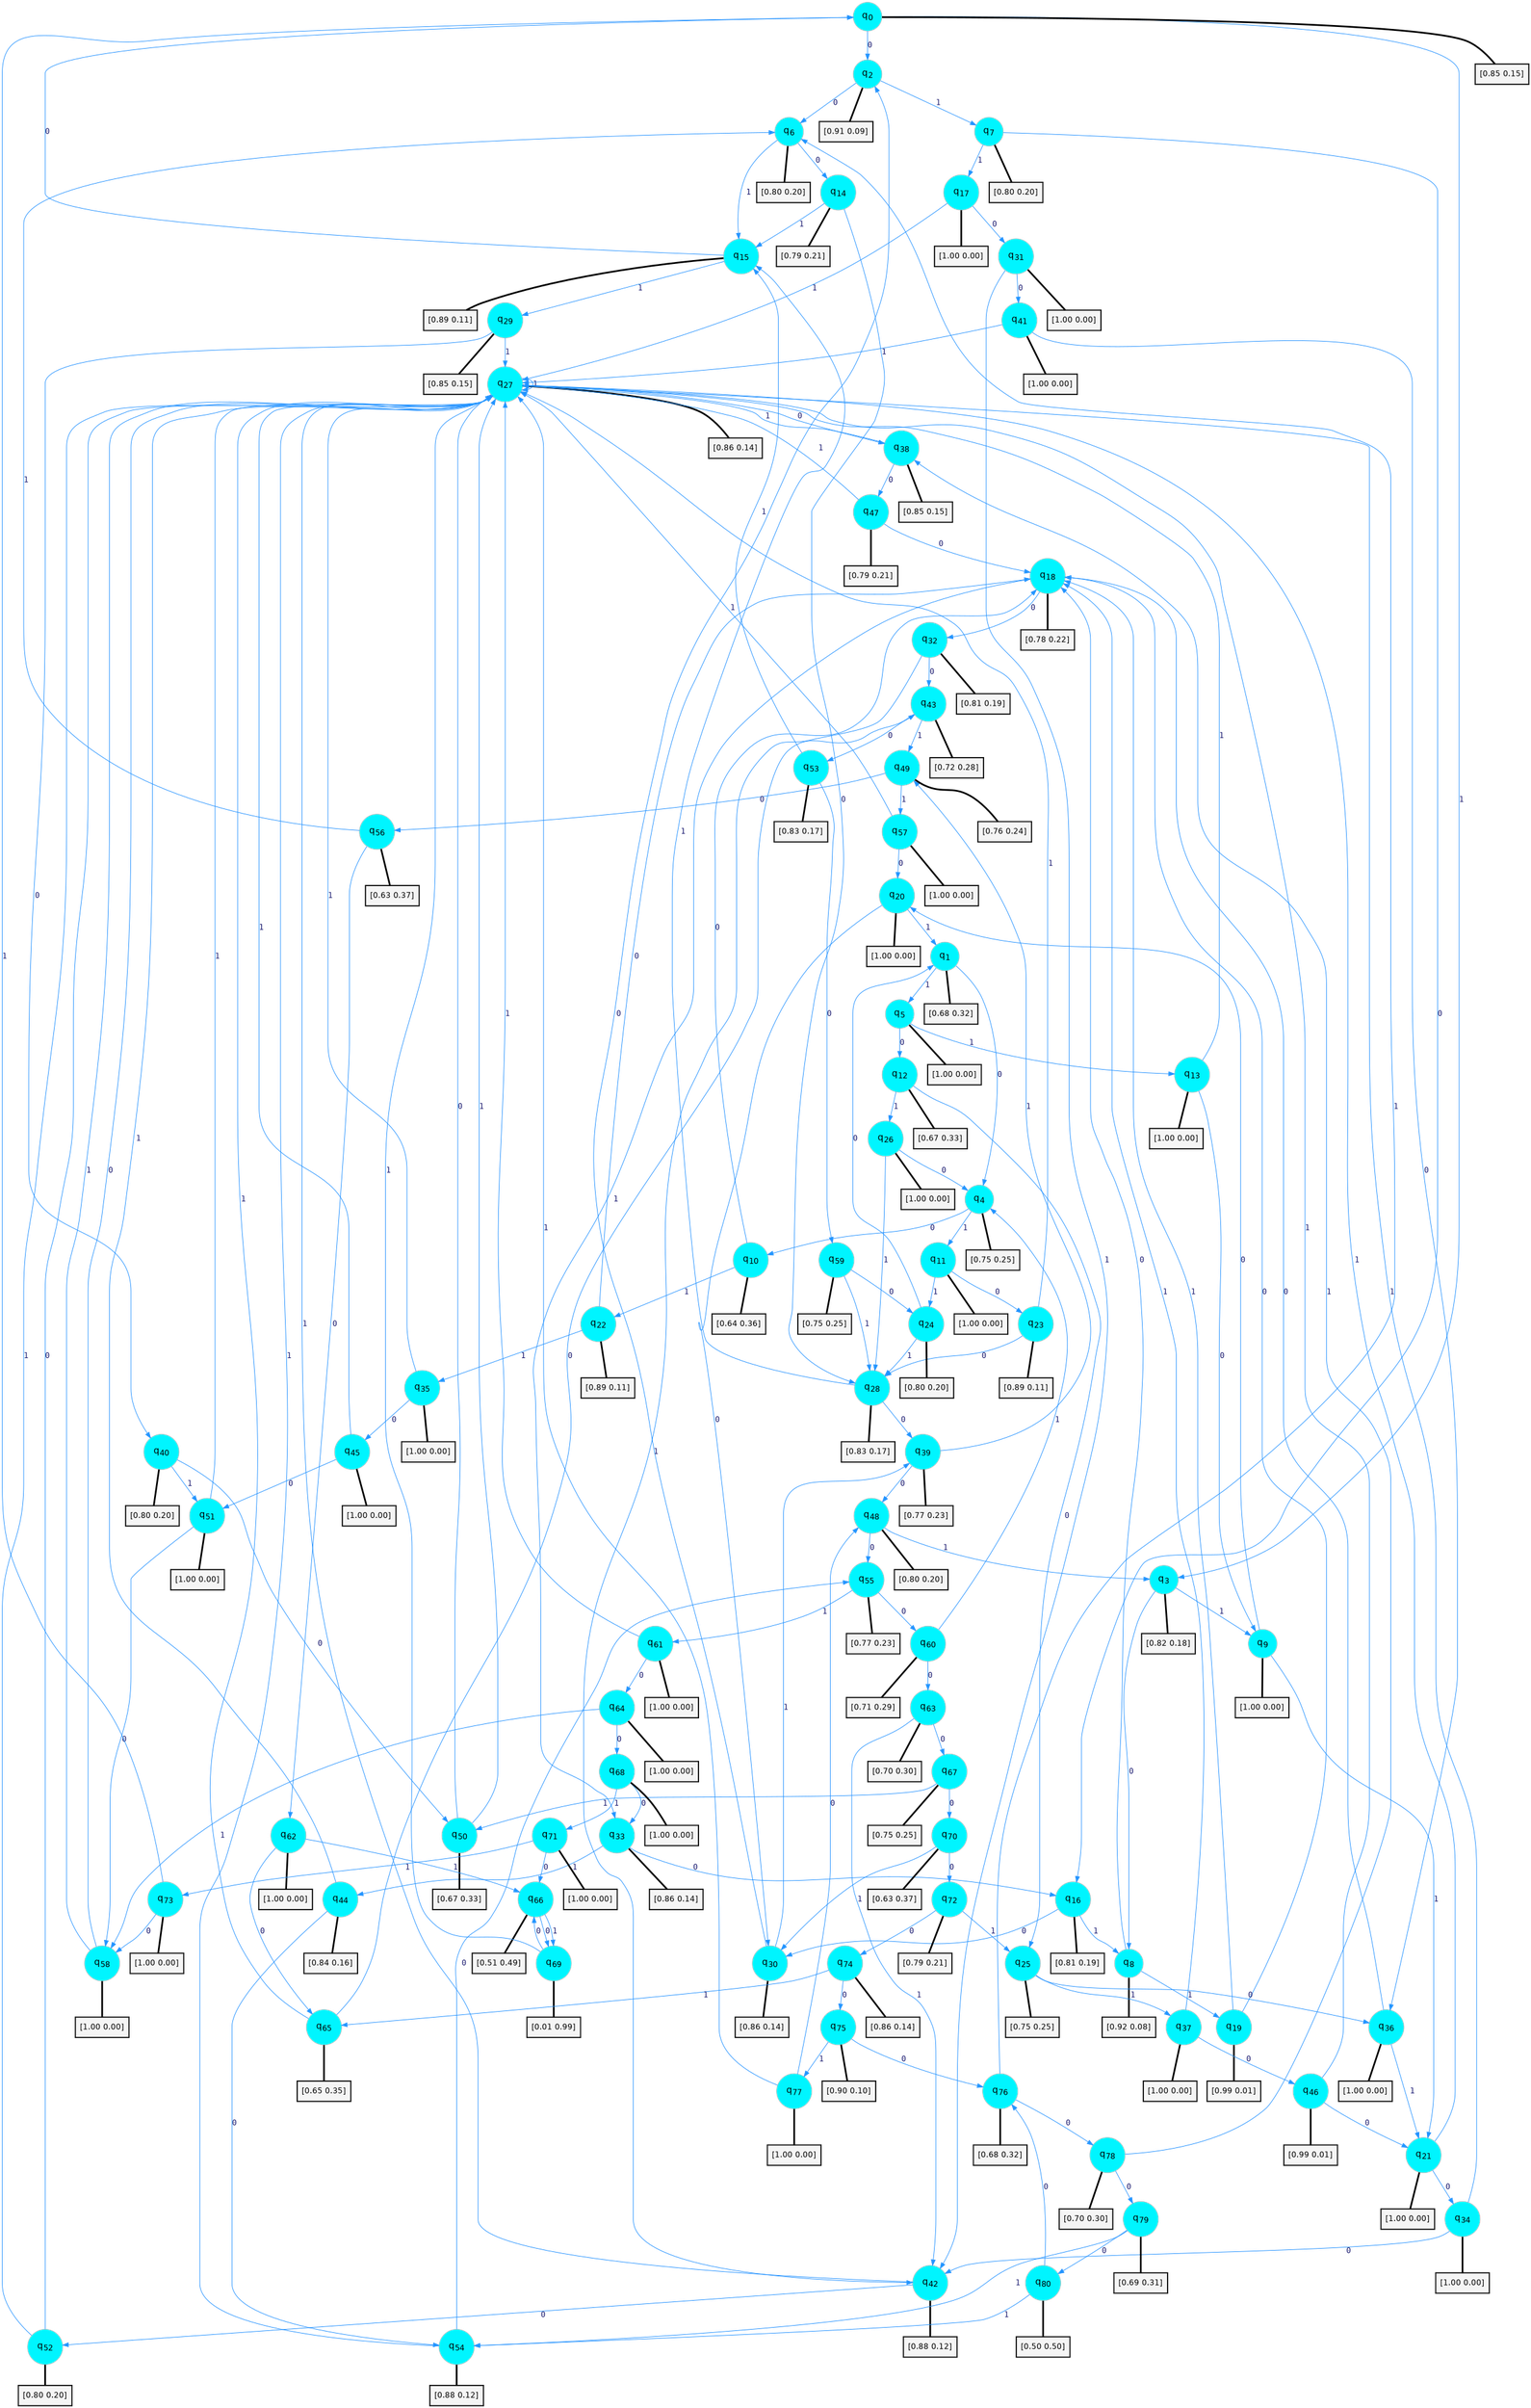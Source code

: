 digraph G {
graph [
bgcolor=transparent, dpi=300, rankdir=TD, size="40,25"];
node [
color=gray, fillcolor=turquoise1, fontcolor=black, fontname=Helvetica, fontsize=16, fontweight=bold, shape=circle, style=filled];
edge [
arrowsize=1, color=dodgerblue1, fontcolor=midnightblue, fontname=courier, fontweight=bold, penwidth=1, style=solid, weight=20];
0[label=<q<SUB>0</SUB>>];
1[label=<q<SUB>1</SUB>>];
2[label=<q<SUB>2</SUB>>];
3[label=<q<SUB>3</SUB>>];
4[label=<q<SUB>4</SUB>>];
5[label=<q<SUB>5</SUB>>];
6[label=<q<SUB>6</SUB>>];
7[label=<q<SUB>7</SUB>>];
8[label=<q<SUB>8</SUB>>];
9[label=<q<SUB>9</SUB>>];
10[label=<q<SUB>10</SUB>>];
11[label=<q<SUB>11</SUB>>];
12[label=<q<SUB>12</SUB>>];
13[label=<q<SUB>13</SUB>>];
14[label=<q<SUB>14</SUB>>];
15[label=<q<SUB>15</SUB>>];
16[label=<q<SUB>16</SUB>>];
17[label=<q<SUB>17</SUB>>];
18[label=<q<SUB>18</SUB>>];
19[label=<q<SUB>19</SUB>>];
20[label=<q<SUB>20</SUB>>];
21[label=<q<SUB>21</SUB>>];
22[label=<q<SUB>22</SUB>>];
23[label=<q<SUB>23</SUB>>];
24[label=<q<SUB>24</SUB>>];
25[label=<q<SUB>25</SUB>>];
26[label=<q<SUB>26</SUB>>];
27[label=<q<SUB>27</SUB>>];
28[label=<q<SUB>28</SUB>>];
29[label=<q<SUB>29</SUB>>];
30[label=<q<SUB>30</SUB>>];
31[label=<q<SUB>31</SUB>>];
32[label=<q<SUB>32</SUB>>];
33[label=<q<SUB>33</SUB>>];
34[label=<q<SUB>34</SUB>>];
35[label=<q<SUB>35</SUB>>];
36[label=<q<SUB>36</SUB>>];
37[label=<q<SUB>37</SUB>>];
38[label=<q<SUB>38</SUB>>];
39[label=<q<SUB>39</SUB>>];
40[label=<q<SUB>40</SUB>>];
41[label=<q<SUB>41</SUB>>];
42[label=<q<SUB>42</SUB>>];
43[label=<q<SUB>43</SUB>>];
44[label=<q<SUB>44</SUB>>];
45[label=<q<SUB>45</SUB>>];
46[label=<q<SUB>46</SUB>>];
47[label=<q<SUB>47</SUB>>];
48[label=<q<SUB>48</SUB>>];
49[label=<q<SUB>49</SUB>>];
50[label=<q<SUB>50</SUB>>];
51[label=<q<SUB>51</SUB>>];
52[label=<q<SUB>52</SUB>>];
53[label=<q<SUB>53</SUB>>];
54[label=<q<SUB>54</SUB>>];
55[label=<q<SUB>55</SUB>>];
56[label=<q<SUB>56</SUB>>];
57[label=<q<SUB>57</SUB>>];
58[label=<q<SUB>58</SUB>>];
59[label=<q<SUB>59</SUB>>];
60[label=<q<SUB>60</SUB>>];
61[label=<q<SUB>61</SUB>>];
62[label=<q<SUB>62</SUB>>];
63[label=<q<SUB>63</SUB>>];
64[label=<q<SUB>64</SUB>>];
65[label=<q<SUB>65</SUB>>];
66[label=<q<SUB>66</SUB>>];
67[label=<q<SUB>67</SUB>>];
68[label=<q<SUB>68</SUB>>];
69[label=<q<SUB>69</SUB>>];
70[label=<q<SUB>70</SUB>>];
71[label=<q<SUB>71</SUB>>];
72[label=<q<SUB>72</SUB>>];
73[label=<q<SUB>73</SUB>>];
74[label=<q<SUB>74</SUB>>];
75[label=<q<SUB>75</SUB>>];
76[label=<q<SUB>76</SUB>>];
77[label=<q<SUB>77</SUB>>];
78[label=<q<SUB>78</SUB>>];
79[label=<q<SUB>79</SUB>>];
80[label=<q<SUB>80</SUB>>];
81[label="[0.85 0.15]", shape=box,fontcolor=black, fontname=Helvetica, fontsize=14, penwidth=2, fillcolor=whitesmoke,color=black];
82[label="[0.68 0.32]", shape=box,fontcolor=black, fontname=Helvetica, fontsize=14, penwidth=2, fillcolor=whitesmoke,color=black];
83[label="[0.91 0.09]", shape=box,fontcolor=black, fontname=Helvetica, fontsize=14, penwidth=2, fillcolor=whitesmoke,color=black];
84[label="[0.82 0.18]", shape=box,fontcolor=black, fontname=Helvetica, fontsize=14, penwidth=2, fillcolor=whitesmoke,color=black];
85[label="[0.75 0.25]", shape=box,fontcolor=black, fontname=Helvetica, fontsize=14, penwidth=2, fillcolor=whitesmoke,color=black];
86[label="[1.00 0.00]", shape=box,fontcolor=black, fontname=Helvetica, fontsize=14, penwidth=2, fillcolor=whitesmoke,color=black];
87[label="[0.80 0.20]", shape=box,fontcolor=black, fontname=Helvetica, fontsize=14, penwidth=2, fillcolor=whitesmoke,color=black];
88[label="[0.80 0.20]", shape=box,fontcolor=black, fontname=Helvetica, fontsize=14, penwidth=2, fillcolor=whitesmoke,color=black];
89[label="[0.92 0.08]", shape=box,fontcolor=black, fontname=Helvetica, fontsize=14, penwidth=2, fillcolor=whitesmoke,color=black];
90[label="[1.00 0.00]", shape=box,fontcolor=black, fontname=Helvetica, fontsize=14, penwidth=2, fillcolor=whitesmoke,color=black];
91[label="[0.64 0.36]", shape=box,fontcolor=black, fontname=Helvetica, fontsize=14, penwidth=2, fillcolor=whitesmoke,color=black];
92[label="[1.00 0.00]", shape=box,fontcolor=black, fontname=Helvetica, fontsize=14, penwidth=2, fillcolor=whitesmoke,color=black];
93[label="[0.67 0.33]", shape=box,fontcolor=black, fontname=Helvetica, fontsize=14, penwidth=2, fillcolor=whitesmoke,color=black];
94[label="[1.00 0.00]", shape=box,fontcolor=black, fontname=Helvetica, fontsize=14, penwidth=2, fillcolor=whitesmoke,color=black];
95[label="[0.79 0.21]", shape=box,fontcolor=black, fontname=Helvetica, fontsize=14, penwidth=2, fillcolor=whitesmoke,color=black];
96[label="[0.89 0.11]", shape=box,fontcolor=black, fontname=Helvetica, fontsize=14, penwidth=2, fillcolor=whitesmoke,color=black];
97[label="[0.81 0.19]", shape=box,fontcolor=black, fontname=Helvetica, fontsize=14, penwidth=2, fillcolor=whitesmoke,color=black];
98[label="[1.00 0.00]", shape=box,fontcolor=black, fontname=Helvetica, fontsize=14, penwidth=2, fillcolor=whitesmoke,color=black];
99[label="[0.78 0.22]", shape=box,fontcolor=black, fontname=Helvetica, fontsize=14, penwidth=2, fillcolor=whitesmoke,color=black];
100[label="[0.99 0.01]", shape=box,fontcolor=black, fontname=Helvetica, fontsize=14, penwidth=2, fillcolor=whitesmoke,color=black];
101[label="[1.00 0.00]", shape=box,fontcolor=black, fontname=Helvetica, fontsize=14, penwidth=2, fillcolor=whitesmoke,color=black];
102[label="[1.00 0.00]", shape=box,fontcolor=black, fontname=Helvetica, fontsize=14, penwidth=2, fillcolor=whitesmoke,color=black];
103[label="[0.89 0.11]", shape=box,fontcolor=black, fontname=Helvetica, fontsize=14, penwidth=2, fillcolor=whitesmoke,color=black];
104[label="[0.89 0.11]", shape=box,fontcolor=black, fontname=Helvetica, fontsize=14, penwidth=2, fillcolor=whitesmoke,color=black];
105[label="[0.80 0.20]", shape=box,fontcolor=black, fontname=Helvetica, fontsize=14, penwidth=2, fillcolor=whitesmoke,color=black];
106[label="[0.75 0.25]", shape=box,fontcolor=black, fontname=Helvetica, fontsize=14, penwidth=2, fillcolor=whitesmoke,color=black];
107[label="[1.00 0.00]", shape=box,fontcolor=black, fontname=Helvetica, fontsize=14, penwidth=2, fillcolor=whitesmoke,color=black];
108[label="[0.86 0.14]", shape=box,fontcolor=black, fontname=Helvetica, fontsize=14, penwidth=2, fillcolor=whitesmoke,color=black];
109[label="[0.83 0.17]", shape=box,fontcolor=black, fontname=Helvetica, fontsize=14, penwidth=2, fillcolor=whitesmoke,color=black];
110[label="[0.85 0.15]", shape=box,fontcolor=black, fontname=Helvetica, fontsize=14, penwidth=2, fillcolor=whitesmoke,color=black];
111[label="[0.86 0.14]", shape=box,fontcolor=black, fontname=Helvetica, fontsize=14, penwidth=2, fillcolor=whitesmoke,color=black];
112[label="[1.00 0.00]", shape=box,fontcolor=black, fontname=Helvetica, fontsize=14, penwidth=2, fillcolor=whitesmoke,color=black];
113[label="[0.81 0.19]", shape=box,fontcolor=black, fontname=Helvetica, fontsize=14, penwidth=2, fillcolor=whitesmoke,color=black];
114[label="[0.86 0.14]", shape=box,fontcolor=black, fontname=Helvetica, fontsize=14, penwidth=2, fillcolor=whitesmoke,color=black];
115[label="[1.00 0.00]", shape=box,fontcolor=black, fontname=Helvetica, fontsize=14, penwidth=2, fillcolor=whitesmoke,color=black];
116[label="[1.00 0.00]", shape=box,fontcolor=black, fontname=Helvetica, fontsize=14, penwidth=2, fillcolor=whitesmoke,color=black];
117[label="[1.00 0.00]", shape=box,fontcolor=black, fontname=Helvetica, fontsize=14, penwidth=2, fillcolor=whitesmoke,color=black];
118[label="[1.00 0.00]", shape=box,fontcolor=black, fontname=Helvetica, fontsize=14, penwidth=2, fillcolor=whitesmoke,color=black];
119[label="[0.85 0.15]", shape=box,fontcolor=black, fontname=Helvetica, fontsize=14, penwidth=2, fillcolor=whitesmoke,color=black];
120[label="[0.77 0.23]", shape=box,fontcolor=black, fontname=Helvetica, fontsize=14, penwidth=2, fillcolor=whitesmoke,color=black];
121[label="[0.80 0.20]", shape=box,fontcolor=black, fontname=Helvetica, fontsize=14, penwidth=2, fillcolor=whitesmoke,color=black];
122[label="[1.00 0.00]", shape=box,fontcolor=black, fontname=Helvetica, fontsize=14, penwidth=2, fillcolor=whitesmoke,color=black];
123[label="[0.88 0.12]", shape=box,fontcolor=black, fontname=Helvetica, fontsize=14, penwidth=2, fillcolor=whitesmoke,color=black];
124[label="[0.72 0.28]", shape=box,fontcolor=black, fontname=Helvetica, fontsize=14, penwidth=2, fillcolor=whitesmoke,color=black];
125[label="[0.84 0.16]", shape=box,fontcolor=black, fontname=Helvetica, fontsize=14, penwidth=2, fillcolor=whitesmoke,color=black];
126[label="[1.00 0.00]", shape=box,fontcolor=black, fontname=Helvetica, fontsize=14, penwidth=2, fillcolor=whitesmoke,color=black];
127[label="[0.99 0.01]", shape=box,fontcolor=black, fontname=Helvetica, fontsize=14, penwidth=2, fillcolor=whitesmoke,color=black];
128[label="[0.79 0.21]", shape=box,fontcolor=black, fontname=Helvetica, fontsize=14, penwidth=2, fillcolor=whitesmoke,color=black];
129[label="[0.80 0.20]", shape=box,fontcolor=black, fontname=Helvetica, fontsize=14, penwidth=2, fillcolor=whitesmoke,color=black];
130[label="[0.76 0.24]", shape=box,fontcolor=black, fontname=Helvetica, fontsize=14, penwidth=2, fillcolor=whitesmoke,color=black];
131[label="[0.67 0.33]", shape=box,fontcolor=black, fontname=Helvetica, fontsize=14, penwidth=2, fillcolor=whitesmoke,color=black];
132[label="[1.00 0.00]", shape=box,fontcolor=black, fontname=Helvetica, fontsize=14, penwidth=2, fillcolor=whitesmoke,color=black];
133[label="[0.80 0.20]", shape=box,fontcolor=black, fontname=Helvetica, fontsize=14, penwidth=2, fillcolor=whitesmoke,color=black];
134[label="[0.83 0.17]", shape=box,fontcolor=black, fontname=Helvetica, fontsize=14, penwidth=2, fillcolor=whitesmoke,color=black];
135[label="[0.88 0.12]", shape=box,fontcolor=black, fontname=Helvetica, fontsize=14, penwidth=2, fillcolor=whitesmoke,color=black];
136[label="[0.77 0.23]", shape=box,fontcolor=black, fontname=Helvetica, fontsize=14, penwidth=2, fillcolor=whitesmoke,color=black];
137[label="[0.63 0.37]", shape=box,fontcolor=black, fontname=Helvetica, fontsize=14, penwidth=2, fillcolor=whitesmoke,color=black];
138[label="[1.00 0.00]", shape=box,fontcolor=black, fontname=Helvetica, fontsize=14, penwidth=2, fillcolor=whitesmoke,color=black];
139[label="[1.00 0.00]", shape=box,fontcolor=black, fontname=Helvetica, fontsize=14, penwidth=2, fillcolor=whitesmoke,color=black];
140[label="[0.75 0.25]", shape=box,fontcolor=black, fontname=Helvetica, fontsize=14, penwidth=2, fillcolor=whitesmoke,color=black];
141[label="[0.71 0.29]", shape=box,fontcolor=black, fontname=Helvetica, fontsize=14, penwidth=2, fillcolor=whitesmoke,color=black];
142[label="[1.00 0.00]", shape=box,fontcolor=black, fontname=Helvetica, fontsize=14, penwidth=2, fillcolor=whitesmoke,color=black];
143[label="[1.00 0.00]", shape=box,fontcolor=black, fontname=Helvetica, fontsize=14, penwidth=2, fillcolor=whitesmoke,color=black];
144[label="[0.70 0.30]", shape=box,fontcolor=black, fontname=Helvetica, fontsize=14, penwidth=2, fillcolor=whitesmoke,color=black];
145[label="[1.00 0.00]", shape=box,fontcolor=black, fontname=Helvetica, fontsize=14, penwidth=2, fillcolor=whitesmoke,color=black];
146[label="[0.65 0.35]", shape=box,fontcolor=black, fontname=Helvetica, fontsize=14, penwidth=2, fillcolor=whitesmoke,color=black];
147[label="[0.51 0.49]", shape=box,fontcolor=black, fontname=Helvetica, fontsize=14, penwidth=2, fillcolor=whitesmoke,color=black];
148[label="[0.75 0.25]", shape=box,fontcolor=black, fontname=Helvetica, fontsize=14, penwidth=2, fillcolor=whitesmoke,color=black];
149[label="[1.00 0.00]", shape=box,fontcolor=black, fontname=Helvetica, fontsize=14, penwidth=2, fillcolor=whitesmoke,color=black];
150[label="[0.01 0.99]", shape=box,fontcolor=black, fontname=Helvetica, fontsize=14, penwidth=2, fillcolor=whitesmoke,color=black];
151[label="[0.63 0.37]", shape=box,fontcolor=black, fontname=Helvetica, fontsize=14, penwidth=2, fillcolor=whitesmoke,color=black];
152[label="[1.00 0.00]", shape=box,fontcolor=black, fontname=Helvetica, fontsize=14, penwidth=2, fillcolor=whitesmoke,color=black];
153[label="[0.79 0.21]", shape=box,fontcolor=black, fontname=Helvetica, fontsize=14, penwidth=2, fillcolor=whitesmoke,color=black];
154[label="[1.00 0.00]", shape=box,fontcolor=black, fontname=Helvetica, fontsize=14, penwidth=2, fillcolor=whitesmoke,color=black];
155[label="[0.86 0.14]", shape=box,fontcolor=black, fontname=Helvetica, fontsize=14, penwidth=2, fillcolor=whitesmoke,color=black];
156[label="[0.90 0.10]", shape=box,fontcolor=black, fontname=Helvetica, fontsize=14, penwidth=2, fillcolor=whitesmoke,color=black];
157[label="[0.68 0.32]", shape=box,fontcolor=black, fontname=Helvetica, fontsize=14, penwidth=2, fillcolor=whitesmoke,color=black];
158[label="[1.00 0.00]", shape=box,fontcolor=black, fontname=Helvetica, fontsize=14, penwidth=2, fillcolor=whitesmoke,color=black];
159[label="[0.70 0.30]", shape=box,fontcolor=black, fontname=Helvetica, fontsize=14, penwidth=2, fillcolor=whitesmoke,color=black];
160[label="[0.69 0.31]", shape=box,fontcolor=black, fontname=Helvetica, fontsize=14, penwidth=2, fillcolor=whitesmoke,color=black];
161[label="[0.50 0.50]", shape=box,fontcolor=black, fontname=Helvetica, fontsize=14, penwidth=2, fillcolor=whitesmoke,color=black];
0->2 [label=0];
0->3 [label=1];
0->81 [arrowhead=none, penwidth=3,color=black];
1->4 [label=0];
1->5 [label=1];
1->82 [arrowhead=none, penwidth=3,color=black];
2->6 [label=0];
2->7 [label=1];
2->83 [arrowhead=none, penwidth=3,color=black];
3->8 [label=0];
3->9 [label=1];
3->84 [arrowhead=none, penwidth=3,color=black];
4->10 [label=0];
4->11 [label=1];
4->85 [arrowhead=none, penwidth=3,color=black];
5->12 [label=0];
5->13 [label=1];
5->86 [arrowhead=none, penwidth=3,color=black];
6->14 [label=0];
6->15 [label=1];
6->87 [arrowhead=none, penwidth=3,color=black];
7->16 [label=0];
7->17 [label=1];
7->88 [arrowhead=none, penwidth=3,color=black];
8->18 [label=0];
8->19 [label=1];
8->89 [arrowhead=none, penwidth=3,color=black];
9->20 [label=0];
9->21 [label=1];
9->90 [arrowhead=none, penwidth=3,color=black];
10->18 [label=0];
10->22 [label=1];
10->91 [arrowhead=none, penwidth=3,color=black];
11->23 [label=0];
11->24 [label=1];
11->92 [arrowhead=none, penwidth=3,color=black];
12->25 [label=0];
12->26 [label=1];
12->93 [arrowhead=none, penwidth=3,color=black];
13->9 [label=0];
13->27 [label=1];
13->94 [arrowhead=none, penwidth=3,color=black];
14->28 [label=0];
14->15 [label=1];
14->95 [arrowhead=none, penwidth=3,color=black];
15->0 [label=0];
15->29 [label=1];
15->96 [arrowhead=none, penwidth=3,color=black];
16->30 [label=0];
16->8 [label=1];
16->97 [arrowhead=none, penwidth=3,color=black];
17->31 [label=0];
17->27 [label=1];
17->98 [arrowhead=none, penwidth=3,color=black];
18->32 [label=0];
18->33 [label=1];
18->99 [arrowhead=none, penwidth=3,color=black];
19->18 [label=0];
19->18 [label=1];
19->100 [arrowhead=none, penwidth=3,color=black];
20->30 [label=0];
20->1 [label=1];
20->101 [arrowhead=none, penwidth=3,color=black];
21->34 [label=0];
21->27 [label=1];
21->102 [arrowhead=none, penwidth=3,color=black];
22->18 [label=0];
22->35 [label=1];
22->103 [arrowhead=none, penwidth=3,color=black];
23->28 [label=0];
23->27 [label=1];
23->104 [arrowhead=none, penwidth=3,color=black];
24->1 [label=0];
24->28 [label=1];
24->105 [arrowhead=none, penwidth=3,color=black];
25->36 [label=0];
25->37 [label=1];
25->106 [arrowhead=none, penwidth=3,color=black];
26->4 [label=0];
26->28 [label=1];
26->107 [arrowhead=none, penwidth=3,color=black];
27->38 [label=0];
27->27 [label=1];
27->108 [arrowhead=none, penwidth=3,color=black];
28->39 [label=0];
28->15 [label=1];
28->109 [arrowhead=none, penwidth=3,color=black];
29->40 [label=0];
29->27 [label=1];
29->110 [arrowhead=none, penwidth=3,color=black];
30->2 [label=0];
30->39 [label=1];
30->111 [arrowhead=none, penwidth=3,color=black];
31->41 [label=0];
31->42 [label=1];
31->112 [arrowhead=none, penwidth=3,color=black];
32->43 [label=0];
32->42 [label=1];
32->113 [arrowhead=none, penwidth=3,color=black];
33->16 [label=0];
33->44 [label=1];
33->114 [arrowhead=none, penwidth=3,color=black];
34->42 [label=0];
34->27 [label=1];
34->115 [arrowhead=none, penwidth=3,color=black];
35->45 [label=0];
35->27 [label=1];
35->116 [arrowhead=none, penwidth=3,color=black];
36->18 [label=0];
36->21 [label=1];
36->117 [arrowhead=none, penwidth=3,color=black];
37->46 [label=0];
37->18 [label=1];
37->118 [arrowhead=none, penwidth=3,color=black];
38->47 [label=0];
38->27 [label=1];
38->119 [arrowhead=none, penwidth=3,color=black];
39->48 [label=0];
39->49 [label=1];
39->120 [arrowhead=none, penwidth=3,color=black];
40->50 [label=0];
40->51 [label=1];
40->121 [arrowhead=none, penwidth=3,color=black];
41->36 [label=0];
41->27 [label=1];
41->122 [arrowhead=none, penwidth=3,color=black];
42->52 [label=0];
42->27 [label=1];
42->123 [arrowhead=none, penwidth=3,color=black];
43->53 [label=0];
43->49 [label=1];
43->124 [arrowhead=none, penwidth=3,color=black];
44->54 [label=0];
44->27 [label=1];
44->125 [arrowhead=none, penwidth=3,color=black];
45->51 [label=0];
45->27 [label=1];
45->126 [arrowhead=none, penwidth=3,color=black];
46->21 [label=0];
46->27 [label=1];
46->127 [arrowhead=none, penwidth=3,color=black];
47->18 [label=0];
47->27 [label=1];
47->128 [arrowhead=none, penwidth=3,color=black];
48->55 [label=0];
48->3 [label=1];
48->129 [arrowhead=none, penwidth=3,color=black];
49->56 [label=0];
49->57 [label=1];
49->130 [arrowhead=none, penwidth=3,color=black];
50->27 [label=0];
50->27 [label=1];
50->131 [arrowhead=none, penwidth=3,color=black];
51->58 [label=0];
51->27 [label=1];
51->132 [arrowhead=none, penwidth=3,color=black];
52->27 [label=0];
52->27 [label=1];
52->133 [arrowhead=none, penwidth=3,color=black];
53->59 [label=0];
53->15 [label=1];
53->134 [arrowhead=none, penwidth=3,color=black];
54->55 [label=0];
54->27 [label=1];
54->135 [arrowhead=none, penwidth=3,color=black];
55->60 [label=0];
55->61 [label=1];
55->136 [arrowhead=none, penwidth=3,color=black];
56->62 [label=0];
56->6 [label=1];
56->137 [arrowhead=none, penwidth=3,color=black];
57->20 [label=0];
57->27 [label=1];
57->138 [arrowhead=none, penwidth=3,color=black];
58->27 [label=0];
58->27 [label=1];
58->139 [arrowhead=none, penwidth=3,color=black];
59->24 [label=0];
59->28 [label=1];
59->140 [arrowhead=none, penwidth=3,color=black];
60->63 [label=0];
60->4 [label=1];
60->141 [arrowhead=none, penwidth=3,color=black];
61->64 [label=0];
61->27 [label=1];
61->142 [arrowhead=none, penwidth=3,color=black];
62->65 [label=0];
62->66 [label=1];
62->143 [arrowhead=none, penwidth=3,color=black];
63->67 [label=0];
63->42 [label=1];
63->144 [arrowhead=none, penwidth=3,color=black];
64->68 [label=0];
64->58 [label=1];
64->145 [arrowhead=none, penwidth=3,color=black];
65->43 [label=0];
65->27 [label=1];
65->146 [arrowhead=none, penwidth=3,color=black];
66->69 [label=0];
66->69 [label=1];
66->147 [arrowhead=none, penwidth=3,color=black];
67->70 [label=0];
67->50 [label=1];
67->148 [arrowhead=none, penwidth=3,color=black];
68->33 [label=0];
68->71 [label=1];
68->149 [arrowhead=none, penwidth=3,color=black];
69->66 [label=0];
69->27 [label=1];
69->150 [arrowhead=none, penwidth=3,color=black];
70->72 [label=0];
70->30 [label=1];
70->151 [arrowhead=none, penwidth=3,color=black];
71->66 [label=0];
71->73 [label=1];
71->152 [arrowhead=none, penwidth=3,color=black];
72->74 [label=0];
72->25 [label=1];
72->153 [arrowhead=none, penwidth=3,color=black];
73->58 [label=0];
73->0 [label=1];
73->154 [arrowhead=none, penwidth=3,color=black];
74->75 [label=0];
74->65 [label=1];
74->155 [arrowhead=none, penwidth=3,color=black];
75->76 [label=0];
75->77 [label=1];
75->156 [arrowhead=none, penwidth=3,color=black];
76->78 [label=0];
76->6 [label=1];
76->157 [arrowhead=none, penwidth=3,color=black];
77->48 [label=0];
77->27 [label=1];
77->158 [arrowhead=none, penwidth=3,color=black];
78->79 [label=0];
78->38 [label=1];
78->159 [arrowhead=none, penwidth=3,color=black];
79->80 [label=0];
79->54 [label=1];
79->160 [arrowhead=none, penwidth=3,color=black];
80->76 [label=0];
80->54 [label=1];
80->161 [arrowhead=none, penwidth=3,color=black];
}

